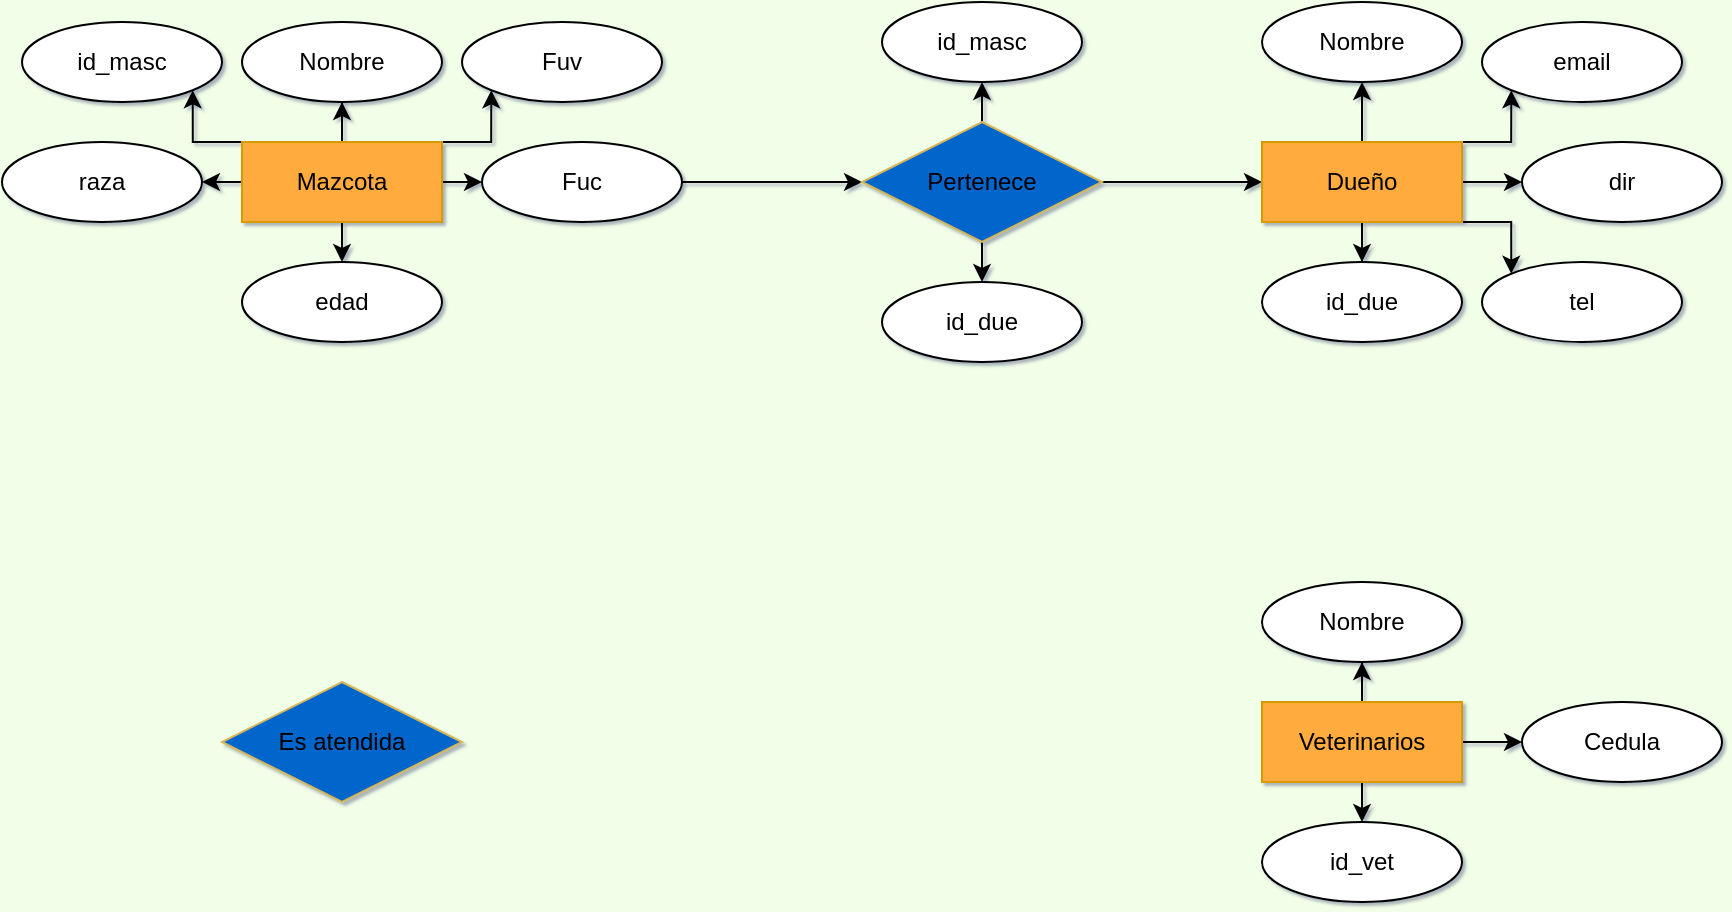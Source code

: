 <mxfile version="20.2.7" type="github">
  <diagram id="i5FDZGC0LUzFHS2zfDtS" name="Página-1">
    <mxGraphModel dx="782" dy="738" grid="1" gridSize="10" guides="1" tooltips="1" connect="1" arrows="1" fold="1" page="1" pageScale="1" pageWidth="2000" pageHeight="2000" background="#F2FFE8" math="0" shadow="1">
      <root>
        <mxCell id="0" />
        <mxCell id="1" parent="0" />
        <mxCell id="C_DrKf8z4aHYQY3HsLjc-11" style="edgeStyle=orthogonalEdgeStyle;rounded=0;orthogonalLoop=1;jettySize=auto;html=1;exitX=0.5;exitY=0;exitDx=0;exitDy=0;" edge="1" parent="1" source="C_DrKf8z4aHYQY3HsLjc-1" target="C_DrKf8z4aHYQY3HsLjc-6">
          <mxGeometry relative="1" as="geometry" />
        </mxCell>
        <mxCell id="C_DrKf8z4aHYQY3HsLjc-12" style="edgeStyle=orthogonalEdgeStyle;rounded=0;orthogonalLoop=1;jettySize=auto;html=1;exitX=0;exitY=0;exitDx=0;exitDy=0;entryX=1;entryY=1;entryDx=0;entryDy=0;" edge="1" parent="1" source="C_DrKf8z4aHYQY3HsLjc-1" target="C_DrKf8z4aHYQY3HsLjc-2">
          <mxGeometry relative="1" as="geometry" />
        </mxCell>
        <mxCell id="C_DrKf8z4aHYQY3HsLjc-13" style="edgeStyle=orthogonalEdgeStyle;rounded=0;orthogonalLoop=1;jettySize=auto;html=1;exitX=0;exitY=0.5;exitDx=0;exitDy=0;entryX=1;entryY=0.5;entryDx=0;entryDy=0;" edge="1" parent="1" source="C_DrKf8z4aHYQY3HsLjc-1" target="C_DrKf8z4aHYQY3HsLjc-3">
          <mxGeometry relative="1" as="geometry" />
        </mxCell>
        <mxCell id="C_DrKf8z4aHYQY3HsLjc-14" style="edgeStyle=orthogonalEdgeStyle;rounded=0;orthogonalLoop=1;jettySize=auto;html=1;exitX=1;exitY=0.5;exitDx=0;exitDy=0;entryX=0;entryY=0.5;entryDx=0;entryDy=0;" edge="1" parent="1" source="C_DrKf8z4aHYQY3HsLjc-1" target="C_DrKf8z4aHYQY3HsLjc-8">
          <mxGeometry relative="1" as="geometry" />
        </mxCell>
        <mxCell id="C_DrKf8z4aHYQY3HsLjc-15" style="edgeStyle=orthogonalEdgeStyle;rounded=0;orthogonalLoop=1;jettySize=auto;html=1;exitX=1;exitY=0;exitDx=0;exitDy=0;entryX=0;entryY=1;entryDx=0;entryDy=0;" edge="1" parent="1" source="C_DrKf8z4aHYQY3HsLjc-1" target="C_DrKf8z4aHYQY3HsLjc-7">
          <mxGeometry relative="1" as="geometry" />
        </mxCell>
        <mxCell id="C_DrKf8z4aHYQY3HsLjc-16" style="edgeStyle=orthogonalEdgeStyle;rounded=0;orthogonalLoop=1;jettySize=auto;html=1;exitX=0.5;exitY=1;exitDx=0;exitDy=0;entryX=0.5;entryY=0;entryDx=0;entryDy=0;" edge="1" parent="1" source="C_DrKf8z4aHYQY3HsLjc-1" target="C_DrKf8z4aHYQY3HsLjc-4">
          <mxGeometry relative="1" as="geometry" />
        </mxCell>
        <mxCell id="C_DrKf8z4aHYQY3HsLjc-1" value="Mazcota" style="whiteSpace=wrap;html=1;align=center;fillColor=#FFAB3D;strokeColor=#d79b00;" vertex="1" parent="1">
          <mxGeometry x="150" y="240" width="100" height="40" as="geometry" />
        </mxCell>
        <mxCell id="C_DrKf8z4aHYQY3HsLjc-2" value="id_masc" style="ellipse;whiteSpace=wrap;html=1;align=center;" vertex="1" parent="1">
          <mxGeometry x="40" y="180" width="100" height="40" as="geometry" />
        </mxCell>
        <mxCell id="C_DrKf8z4aHYQY3HsLjc-3" value="raza" style="ellipse;whiteSpace=wrap;html=1;align=center;" vertex="1" parent="1">
          <mxGeometry x="30" y="240" width="100" height="40" as="geometry" />
        </mxCell>
        <mxCell id="C_DrKf8z4aHYQY3HsLjc-4" value="edad" style="ellipse;whiteSpace=wrap;html=1;align=center;" vertex="1" parent="1">
          <mxGeometry x="150" y="300" width="100" height="40" as="geometry" />
        </mxCell>
        <mxCell id="C_DrKf8z4aHYQY3HsLjc-6" value="Nombre" style="ellipse;whiteSpace=wrap;html=1;align=center;" vertex="1" parent="1">
          <mxGeometry x="150" y="180" width="100" height="40" as="geometry" />
        </mxCell>
        <mxCell id="C_DrKf8z4aHYQY3HsLjc-7" value="Fuv" style="ellipse;whiteSpace=wrap;html=1;align=center;" vertex="1" parent="1">
          <mxGeometry x="260" y="180" width="100" height="40" as="geometry" />
        </mxCell>
        <mxCell id="C_DrKf8z4aHYQY3HsLjc-34" style="edgeStyle=none;rounded=0;orthogonalLoop=1;jettySize=auto;html=1;exitX=1;exitY=0.5;exitDx=0;exitDy=0;entryX=0;entryY=0.5;entryDx=0;entryDy=0;" edge="1" parent="1" source="C_DrKf8z4aHYQY3HsLjc-8" target="C_DrKf8z4aHYQY3HsLjc-17">
          <mxGeometry relative="1" as="geometry" />
        </mxCell>
        <mxCell id="C_DrKf8z4aHYQY3HsLjc-8" value="Fuc" style="ellipse;whiteSpace=wrap;html=1;align=center;" vertex="1" parent="1">
          <mxGeometry x="270" y="240" width="100" height="40" as="geometry" />
        </mxCell>
        <mxCell id="C_DrKf8z4aHYQY3HsLjc-35" style="edgeStyle=none;rounded=0;orthogonalLoop=1;jettySize=auto;html=1;exitX=1;exitY=0.5;exitDx=0;exitDy=0;entryX=0;entryY=0.5;entryDx=0;entryDy=0;" edge="1" parent="1" source="C_DrKf8z4aHYQY3HsLjc-17" target="C_DrKf8z4aHYQY3HsLjc-24">
          <mxGeometry relative="1" as="geometry" />
        </mxCell>
        <mxCell id="C_DrKf8z4aHYQY3HsLjc-41" style="edgeStyle=none;rounded=0;orthogonalLoop=1;jettySize=auto;html=1;exitX=0.5;exitY=0;exitDx=0;exitDy=0;entryX=0.5;entryY=1;entryDx=0;entryDy=0;" edge="1" parent="1" source="C_DrKf8z4aHYQY3HsLjc-17" target="C_DrKf8z4aHYQY3HsLjc-37">
          <mxGeometry relative="1" as="geometry" />
        </mxCell>
        <mxCell id="C_DrKf8z4aHYQY3HsLjc-42" style="edgeStyle=none;rounded=0;orthogonalLoop=1;jettySize=auto;html=1;exitX=0.5;exitY=1;exitDx=0;exitDy=0;entryX=0.5;entryY=0;entryDx=0;entryDy=0;" edge="1" parent="1" source="C_DrKf8z4aHYQY3HsLjc-17" target="C_DrKf8z4aHYQY3HsLjc-38">
          <mxGeometry relative="1" as="geometry" />
        </mxCell>
        <mxCell id="C_DrKf8z4aHYQY3HsLjc-17" value="Pertenece" style="shape=rhombus;perimeter=rhombusPerimeter;whiteSpace=wrap;html=1;align=center;fillColor=#0066CC;strokeColor=#d6b656;" vertex="1" parent="1">
          <mxGeometry x="460" y="230" width="120" height="60" as="geometry" />
        </mxCell>
        <mxCell id="C_DrKf8z4aHYQY3HsLjc-18" style="edgeStyle=orthogonalEdgeStyle;rounded=0;orthogonalLoop=1;jettySize=auto;html=1;exitX=0.5;exitY=0;exitDx=0;exitDy=0;" edge="1" parent="1" source="C_DrKf8z4aHYQY3HsLjc-24" target="C_DrKf8z4aHYQY3HsLjc-28">
          <mxGeometry relative="1" as="geometry" />
        </mxCell>
        <mxCell id="C_DrKf8z4aHYQY3HsLjc-22" style="edgeStyle=orthogonalEdgeStyle;rounded=0;orthogonalLoop=1;jettySize=auto;html=1;exitX=1;exitY=0;exitDx=0;exitDy=0;entryX=0;entryY=1;entryDx=0;entryDy=0;" edge="1" parent="1" source="C_DrKf8z4aHYQY3HsLjc-24" target="C_DrKf8z4aHYQY3HsLjc-29">
          <mxGeometry relative="1" as="geometry" />
        </mxCell>
        <mxCell id="C_DrKf8z4aHYQY3HsLjc-31" style="edgeStyle=orthogonalEdgeStyle;rounded=0;orthogonalLoop=1;jettySize=auto;html=1;entryX=0;entryY=0.5;entryDx=0;entryDy=0;" edge="1" parent="1" source="C_DrKf8z4aHYQY3HsLjc-24" target="C_DrKf8z4aHYQY3HsLjc-26">
          <mxGeometry relative="1" as="geometry" />
        </mxCell>
        <mxCell id="C_DrKf8z4aHYQY3HsLjc-32" style="edgeStyle=orthogonalEdgeStyle;rounded=0;orthogonalLoop=1;jettySize=auto;html=1;exitX=1;exitY=1;exitDx=0;exitDy=0;entryX=0;entryY=0;entryDx=0;entryDy=0;" edge="1" parent="1" source="C_DrKf8z4aHYQY3HsLjc-24" target="C_DrKf8z4aHYQY3HsLjc-27">
          <mxGeometry relative="1" as="geometry" />
        </mxCell>
        <mxCell id="C_DrKf8z4aHYQY3HsLjc-33" style="edgeStyle=orthogonalEdgeStyle;rounded=0;orthogonalLoop=1;jettySize=auto;html=1;entryX=0.5;entryY=0;entryDx=0;entryDy=0;" edge="1" parent="1" source="C_DrKf8z4aHYQY3HsLjc-24" target="C_DrKf8z4aHYQY3HsLjc-25">
          <mxGeometry relative="1" as="geometry" />
        </mxCell>
        <mxCell id="C_DrKf8z4aHYQY3HsLjc-24" value="Dueño" style="whiteSpace=wrap;html=1;align=center;fillColor=#FFAB3D;strokeColor=#d79b00;" vertex="1" parent="1">
          <mxGeometry x="660" y="240" width="100" height="40" as="geometry" />
        </mxCell>
        <mxCell id="C_DrKf8z4aHYQY3HsLjc-25" value="id_due" style="ellipse;whiteSpace=wrap;html=1;align=center;" vertex="1" parent="1">
          <mxGeometry x="660" y="300" width="100" height="40" as="geometry" />
        </mxCell>
        <mxCell id="C_DrKf8z4aHYQY3HsLjc-26" value="dir" style="ellipse;whiteSpace=wrap;html=1;align=center;" vertex="1" parent="1">
          <mxGeometry x="790" y="240" width="100" height="40" as="geometry" />
        </mxCell>
        <mxCell id="C_DrKf8z4aHYQY3HsLjc-27" value="tel" style="ellipse;whiteSpace=wrap;html=1;align=center;" vertex="1" parent="1">
          <mxGeometry x="770" y="300" width="100" height="40" as="geometry" />
        </mxCell>
        <mxCell id="C_DrKf8z4aHYQY3HsLjc-28" value="Nombre" style="ellipse;whiteSpace=wrap;html=1;align=center;" vertex="1" parent="1">
          <mxGeometry x="660" y="170" width="100" height="40" as="geometry" />
        </mxCell>
        <mxCell id="C_DrKf8z4aHYQY3HsLjc-29" value="email" style="ellipse;whiteSpace=wrap;html=1;align=center;" vertex="1" parent="1">
          <mxGeometry x="770" y="180" width="100" height="40" as="geometry" />
        </mxCell>
        <mxCell id="C_DrKf8z4aHYQY3HsLjc-37" value="id_masc" style="ellipse;whiteSpace=wrap;html=1;align=center;" vertex="1" parent="1">
          <mxGeometry x="470" y="170" width="100" height="40" as="geometry" />
        </mxCell>
        <mxCell id="C_DrKf8z4aHYQY3HsLjc-38" value="id_due" style="ellipse;whiteSpace=wrap;html=1;align=center;" vertex="1" parent="1">
          <mxGeometry x="470" y="310" width="100" height="40" as="geometry" />
        </mxCell>
        <mxCell id="C_DrKf8z4aHYQY3HsLjc-43" style="edgeStyle=orthogonalEdgeStyle;rounded=0;orthogonalLoop=1;jettySize=auto;html=1;exitX=0.5;exitY=0;exitDx=0;exitDy=0;" edge="1" parent="1" source="C_DrKf8z4aHYQY3HsLjc-49" target="C_DrKf8z4aHYQY3HsLjc-53">
          <mxGeometry relative="1" as="geometry" />
        </mxCell>
        <mxCell id="C_DrKf8z4aHYQY3HsLjc-56" style="edgeStyle=none;rounded=0;orthogonalLoop=1;jettySize=auto;html=1;exitX=1;exitY=0.5;exitDx=0;exitDy=0;entryX=0;entryY=0.5;entryDx=0;entryDy=0;" edge="1" parent="1" source="C_DrKf8z4aHYQY3HsLjc-49" target="C_DrKf8z4aHYQY3HsLjc-54">
          <mxGeometry relative="1" as="geometry" />
        </mxCell>
        <mxCell id="C_DrKf8z4aHYQY3HsLjc-57" style="edgeStyle=none;rounded=0;orthogonalLoop=1;jettySize=auto;html=1;exitX=0.5;exitY=1;exitDx=0;exitDy=0;entryX=0.5;entryY=0;entryDx=0;entryDy=0;" edge="1" parent="1" source="C_DrKf8z4aHYQY3HsLjc-49" target="C_DrKf8z4aHYQY3HsLjc-50">
          <mxGeometry relative="1" as="geometry" />
        </mxCell>
        <mxCell id="C_DrKf8z4aHYQY3HsLjc-49" value="Veterinarios" style="whiteSpace=wrap;html=1;align=center;fillColor=#FFAB3D;strokeColor=#d79b00;" vertex="1" parent="1">
          <mxGeometry x="660" y="520" width="100" height="40" as="geometry" />
        </mxCell>
        <mxCell id="C_DrKf8z4aHYQY3HsLjc-50" value="id_vet" style="ellipse;whiteSpace=wrap;html=1;align=center;" vertex="1" parent="1">
          <mxGeometry x="660" y="580" width="100" height="40" as="geometry" />
        </mxCell>
        <mxCell id="C_DrKf8z4aHYQY3HsLjc-53" value="Nombre" style="ellipse;whiteSpace=wrap;html=1;align=center;" vertex="1" parent="1">
          <mxGeometry x="660" y="460" width="100" height="40" as="geometry" />
        </mxCell>
        <mxCell id="C_DrKf8z4aHYQY3HsLjc-54" value="Cedula" style="ellipse;whiteSpace=wrap;html=1;align=center;" vertex="1" parent="1">
          <mxGeometry x="790" y="520" width="100" height="40" as="geometry" />
        </mxCell>
        <mxCell id="C_DrKf8z4aHYQY3HsLjc-58" value="Es atendida" style="shape=rhombus;perimeter=rhombusPerimeter;whiteSpace=wrap;html=1;align=center;fillColor=#0066CC;strokeColor=#d6b656;" vertex="1" parent="1">
          <mxGeometry x="140" y="510" width="120" height="60" as="geometry" />
        </mxCell>
      </root>
    </mxGraphModel>
  </diagram>
</mxfile>
